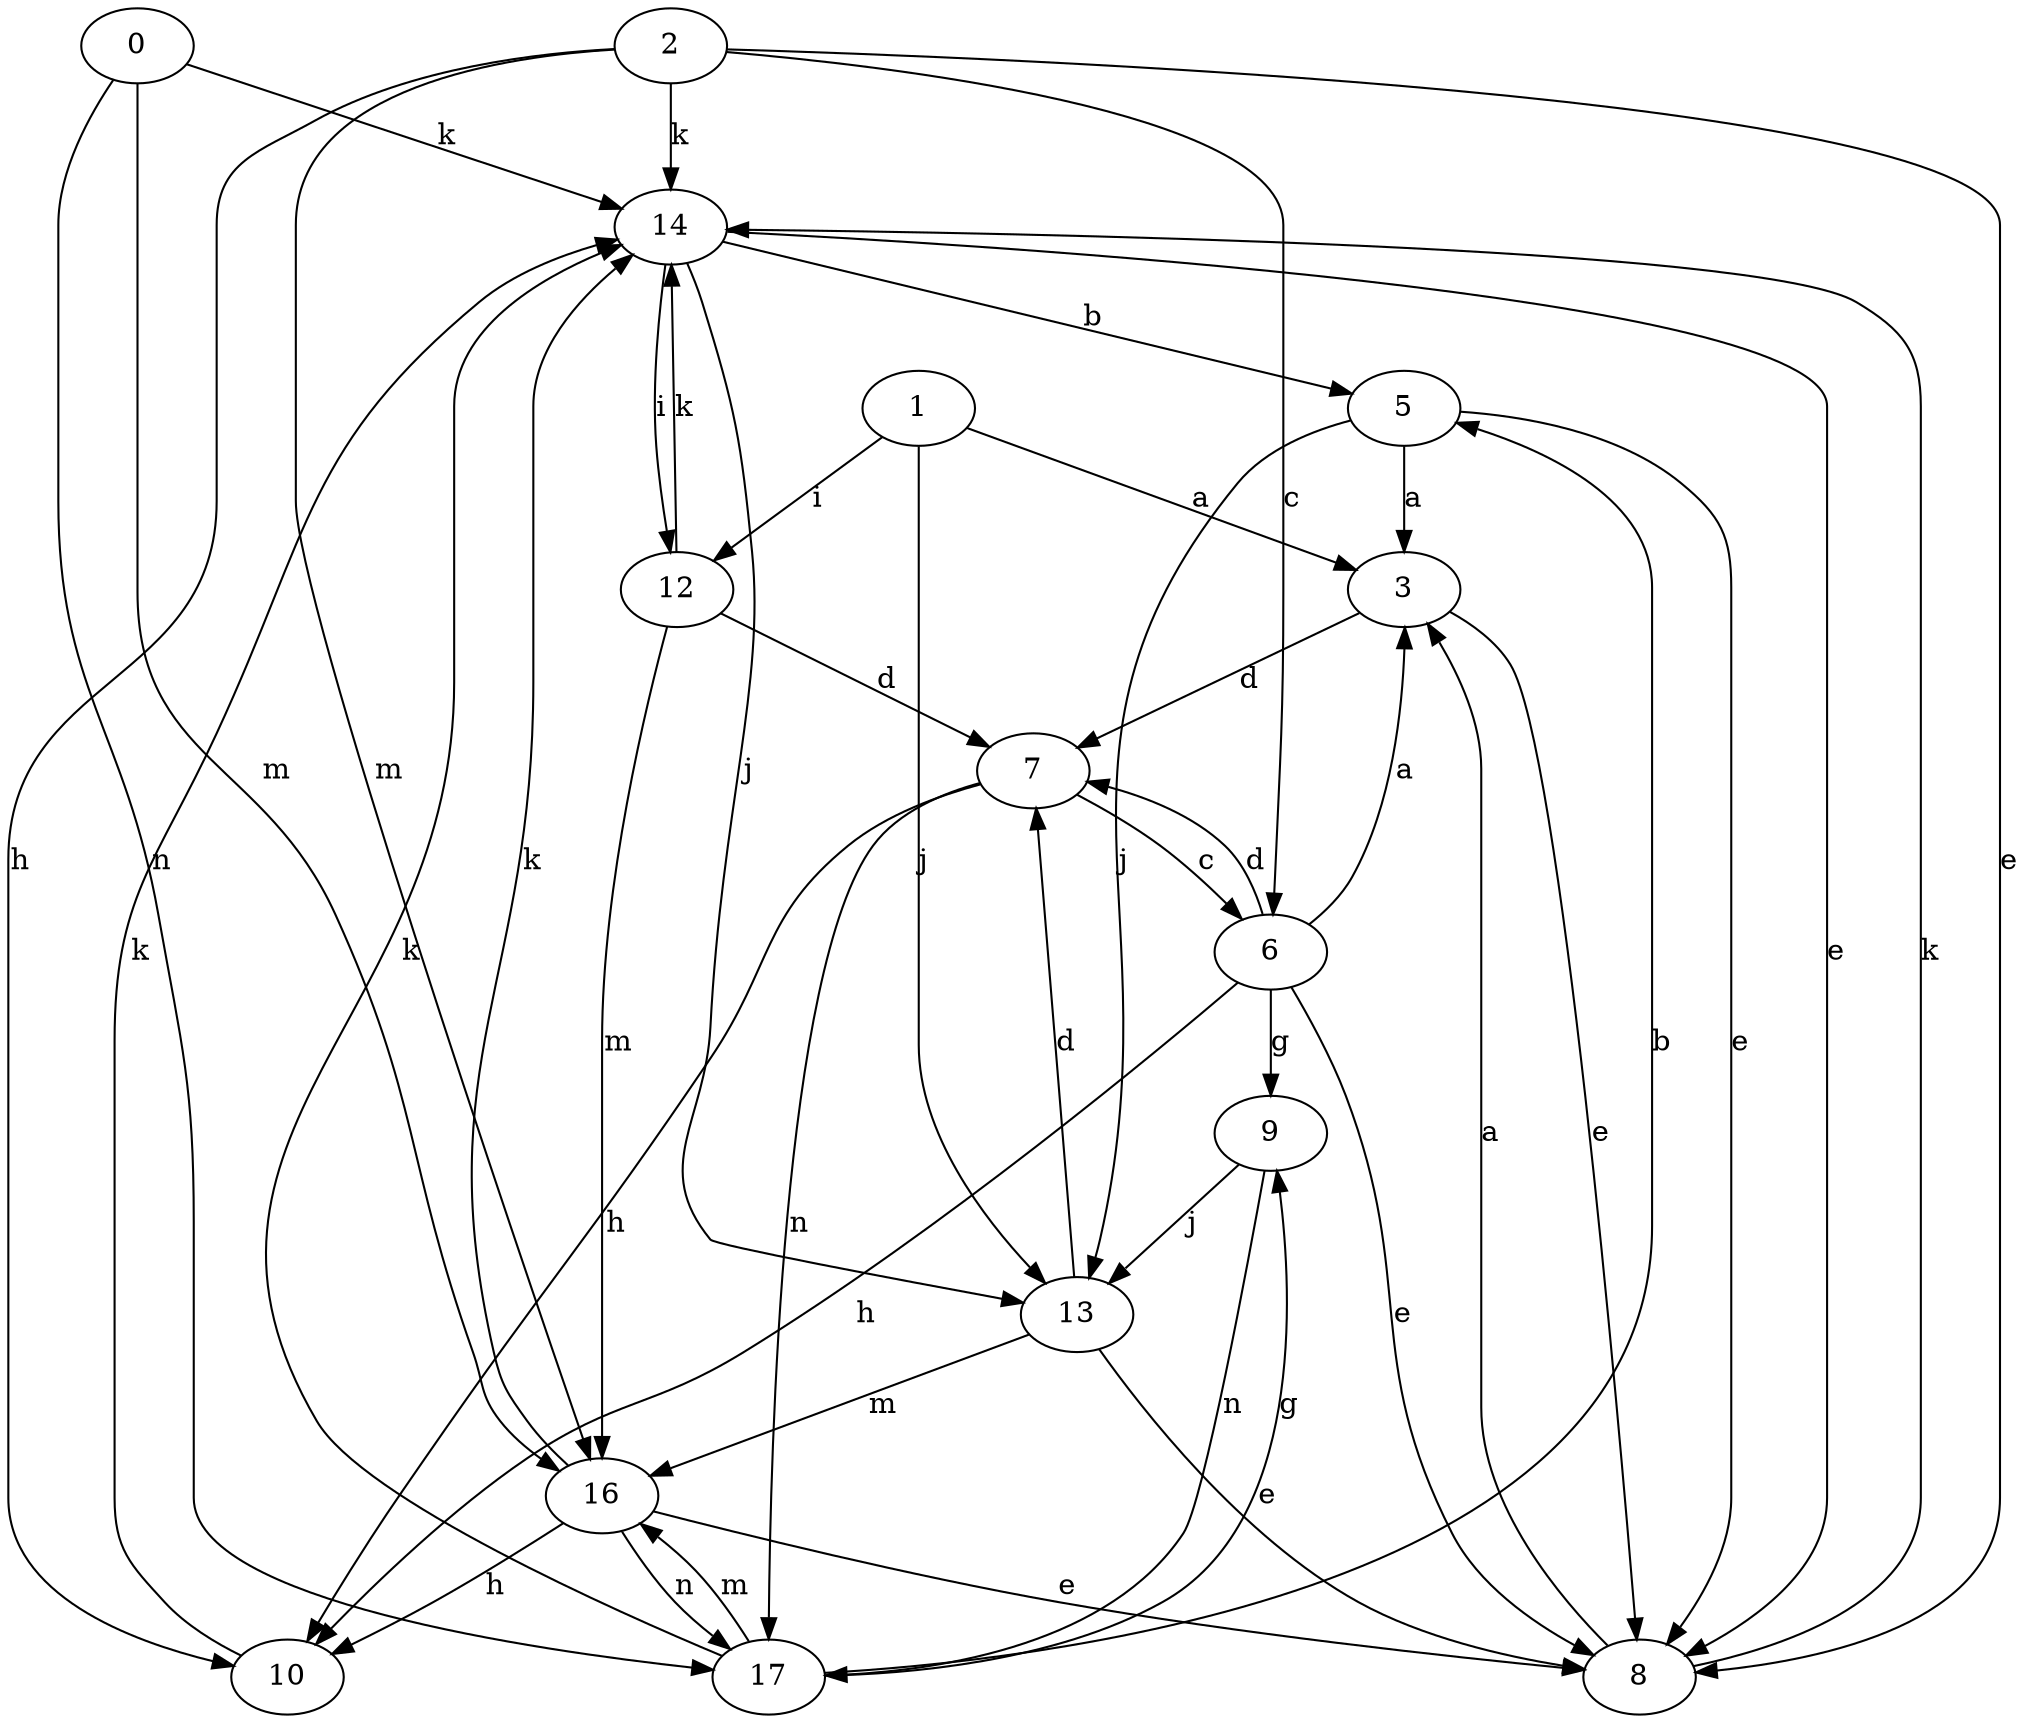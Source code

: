 strict digraph  {
0;
3;
1;
5;
6;
7;
8;
9;
10;
2;
12;
13;
14;
16;
17;
0 -> 14  [label=k];
0 -> 16  [label=m];
0 -> 17  [label=n];
3 -> 7  [label=d];
3 -> 8  [label=e];
1 -> 3  [label=a];
1 -> 12  [label=i];
1 -> 13  [label=j];
5 -> 3  [label=a];
5 -> 8  [label=e];
5 -> 13  [label=j];
6 -> 3  [label=a];
6 -> 7  [label=d];
6 -> 8  [label=e];
6 -> 9  [label=g];
6 -> 10  [label=h];
7 -> 6  [label=c];
7 -> 10  [label=h];
7 -> 17  [label=n];
8 -> 3  [label=a];
8 -> 14  [label=k];
9 -> 13  [label=j];
9 -> 17  [label=n];
10 -> 14  [label=k];
2 -> 6  [label=c];
2 -> 8  [label=e];
2 -> 10  [label=h];
2 -> 14  [label=k];
2 -> 16  [label=m];
12 -> 7  [label=d];
12 -> 14  [label=k];
12 -> 16  [label=m];
13 -> 7  [label=d];
13 -> 8  [label=e];
13 -> 16  [label=m];
14 -> 5  [label=b];
14 -> 8  [label=e];
14 -> 12  [label=i];
14 -> 13  [label=j];
16 -> 8  [label=e];
16 -> 10  [label=h];
16 -> 14  [label=k];
16 -> 17  [label=n];
17 -> 5  [label=b];
17 -> 9  [label=g];
17 -> 14  [label=k];
17 -> 16  [label=m];
}
